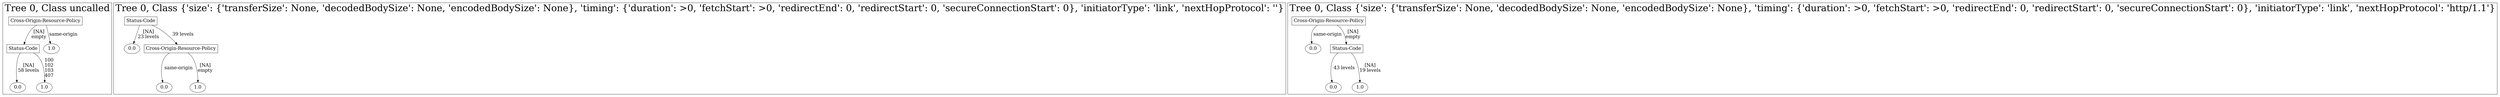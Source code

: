 /*
Generated by:
    http://https://github.com/h2oai/h2o-3/tree/master/h2o-genmodel/src/main/java/hex/genmodel/tools/PrintMojo.java
*/

/*
On a mac:

$ brew install graphviz
$ dot -Tpng file.gv -o file.png
$ open file.png
*/

digraph G {

subgraph cluster_0 {
/* Nodes */

/* Level 0 */
{
"SG_0_Node_0" [shape=box, fontsize=20, label="Cross-Origin-Resource-Policy"]
}

/* Level 1 */
{
"SG_0_Node_1" [shape=box, fontsize=20, label="Status-Code"]
"SG_0_Node_2" [fontsize=20, label="1.0"]
}

/* Level 2 */
{
"SG_0_Node_3" [fontsize=20, label="0.0"]
"SG_0_Node_4" [fontsize=20, label="1.0"]
}

/* Edges */
"SG_0_Node_0" -> "SG_0_Node_1" [fontsize=20, label="[NA]
empty
"]
"SG_0_Node_0" -> "SG_0_Node_2" [fontsize=20, label="same-origin
"]
"SG_0_Node_1" -> "SG_0_Node_3" [fontsize=20, label="[NA]
58 levels
"]
"SG_0_Node_1" -> "SG_0_Node_4" [fontsize=20, label="100
102
103
407
"]

fontsize=40
label="Tree 0, Class uncalled"
}

subgraph cluster_1 {
/* Nodes */

/* Level 0 */
{
"SG_1_Node_0" [shape=box, fontsize=20, label="Status-Code"]
}

/* Level 1 */
{
"SG_1_Node_2" [fontsize=20, label="0.0"]
"SG_1_Node_1" [shape=box, fontsize=20, label="Cross-Origin-Resource-Policy"]
}

/* Level 2 */
{
"SG_1_Node_3" [fontsize=20, label="0.0"]
"SG_1_Node_4" [fontsize=20, label="1.0"]
}

/* Edges */
"SG_1_Node_0" -> "SG_1_Node_2" [fontsize=20, label="[NA]
23 levels
"]
"SG_1_Node_0" -> "SG_1_Node_1" [fontsize=20, label="39 levels
"]
"SG_1_Node_1" -> "SG_1_Node_3" [fontsize=20, label="same-origin
"]
"SG_1_Node_1" -> "SG_1_Node_4" [fontsize=20, label="[NA]
empty
"]

fontsize=40
label="Tree 0, Class {'size': {'transferSize': None, 'decodedBodySize': None, 'encodedBodySize': None}, 'timing': {'duration': >0, 'fetchStart': >0, 'redirectEnd': 0, 'redirectStart': 0, 'secureConnectionStart': 0}, 'initiatorType': 'link', 'nextHopProtocol': ''}"
}

subgraph cluster_2 {
/* Nodes */

/* Level 0 */
{
"SG_2_Node_0" [shape=box, fontsize=20, label="Cross-Origin-Resource-Policy"]
}

/* Level 1 */
{
"SG_2_Node_2" [fontsize=20, label="0.0"]
"SG_2_Node_1" [shape=box, fontsize=20, label="Status-Code"]
}

/* Level 2 */
{
"SG_2_Node_3" [fontsize=20, label="0.0"]
"SG_2_Node_4" [fontsize=20, label="1.0"]
}

/* Edges */
"SG_2_Node_0" -> "SG_2_Node_2" [fontsize=20, label="same-origin
"]
"SG_2_Node_0" -> "SG_2_Node_1" [fontsize=20, label="[NA]
empty
"]
"SG_2_Node_1" -> "SG_2_Node_3" [fontsize=20, label="43 levels
"]
"SG_2_Node_1" -> "SG_2_Node_4" [fontsize=20, label="[NA]
19 levels
"]

fontsize=40
label="Tree 0, Class {'size': {'transferSize': None, 'decodedBodySize': None, 'encodedBodySize': None}, 'timing': {'duration': >0, 'fetchStart': >0, 'redirectEnd': 0, 'redirectStart': 0, 'secureConnectionStart': 0}, 'initiatorType': 'link', 'nextHopProtocol': 'http/1.1'}"
}

}


